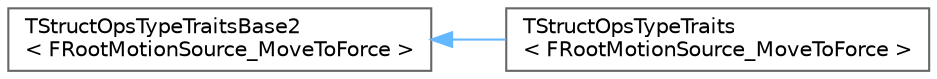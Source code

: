 digraph "Graphical Class Hierarchy"
{
 // INTERACTIVE_SVG=YES
 // LATEX_PDF_SIZE
  bgcolor="transparent";
  edge [fontname=Helvetica,fontsize=10,labelfontname=Helvetica,labelfontsize=10];
  node [fontname=Helvetica,fontsize=10,shape=box,height=0.2,width=0.4];
  rankdir="LR";
  Node0 [id="Node000000",label="TStructOpsTypeTraitsBase2\l\< FRootMotionSource_MoveToForce \>",height=0.2,width=0.4,color="grey40", fillcolor="white", style="filled",URL="$d9/df0/structTStructOpsTypeTraitsBase2.html",tooltip=" "];
  Node0 -> Node1 [id="edge8703_Node000000_Node000001",dir="back",color="steelblue1",style="solid",tooltip=" "];
  Node1 [id="Node000001",label="TStructOpsTypeTraits\l\< FRootMotionSource_MoveToForce \>",height=0.2,width=0.4,color="grey40", fillcolor="white", style="filled",URL="$d4/d55/structTStructOpsTypeTraits_3_01FRootMotionSource__MoveToForce_01_4.html",tooltip="MoveToForce moves the target to a given fixed location in world space over the duration."];
}
